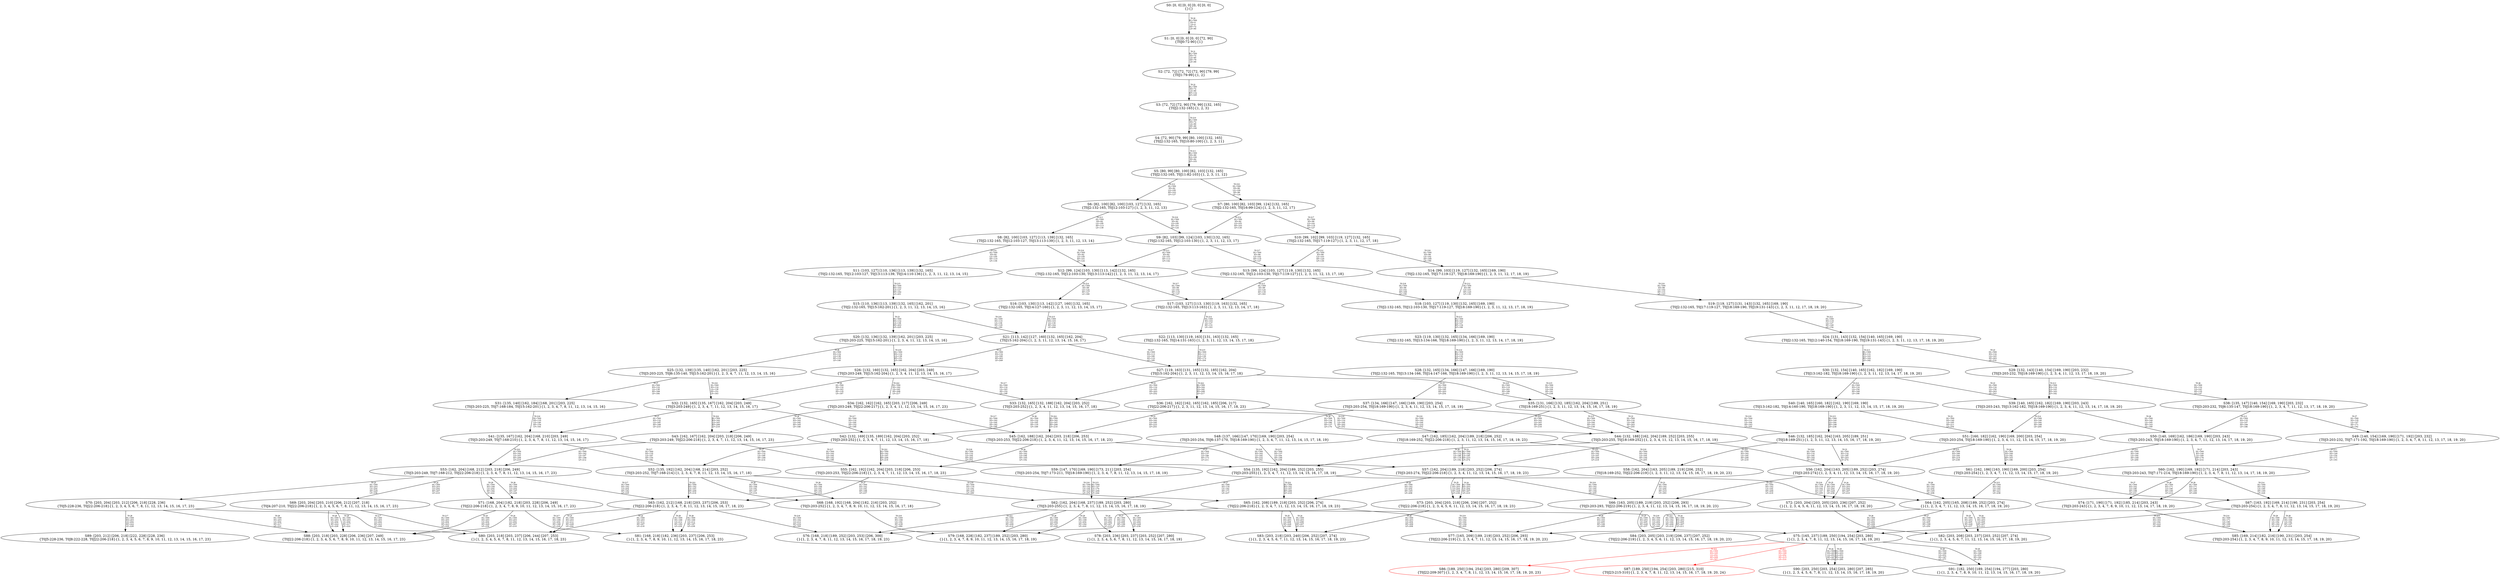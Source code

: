 digraph {
	S0[label="S0: [0, 0] [0, 0] [0, 0] [0, 0] \n{}{}"];
	S1[label="S1: [0, 0] [0, 0] [0, 0] [72, 90] \n{T0J0:72-90}{1}"];
	S2[label="S2: [72, 72] [72, 72] [72, 90] [79, 99] \n{T0J1:79-99}{1, 2}"];
	S3[label="S3: [72, 72] [72, 90] [79, 99] [132, 165] \n{T0J2:132-165}{1, 2, 3}"];
	S4[label="S4: [72, 90] [79, 99] [80, 100] [132, 165] \n{T0J2:132-165, T0J10:80-100}{1, 2, 3, 11}"];
	S5[label="S5: [80, 99] [80, 100] [82, 103] [132, 165] \n{T0J2:132-165, T0J11:82-103}{1, 2, 3, 11, 12}"];
	S6[label="S6: [82, 100] [82, 100] [103, 127] [132, 165] \n{T0J2:132-165, T0J12:103-127}{1, 2, 3, 11, 12, 13}"];
	S7[label="S7: [80, 100] [82, 103] [99, 124] [132, 165] \n{T0J2:132-165, T0J16:99-124}{1, 2, 3, 11, 12, 17}"];
	S8[label="S8: [82, 100] [103, 127] [113, 139] [132, 165] \n{T0J2:132-165, T0J12:103-127, T0J13:113-139}{1, 2, 3, 11, 12, 13, 14}"];
	S9[label="S9: [82, 103] [99, 124] [103, 130] [132, 165] \n{T0J2:132-165, T0J12:103-130}{1, 2, 3, 11, 12, 13, 17}"];
	S10[label="S10: [99, 102] [99, 103] [119, 127] [132, 165] \n{T0J2:132-165, T0J17:119-127}{1, 2, 3, 11, 12, 17, 18}"];
	S11[label="S11: [103, 127] [110, 136] [113, 139] [132, 165] \n{T0J2:132-165, T0J12:103-127, T0J13:113-139, T0J14:110-136}{1, 2, 3, 11, 12, 13, 14, 15}"];
	S12[label="S12: [99, 124] [103, 130] [113, 142] [132, 165] \n{T0J2:132-165, T0J12:103-130, T0J13:113-142}{1, 2, 3, 11, 12, 13, 14, 17}"];
	S13[label="S13: [99, 124] [103, 127] [119, 130] [132, 165] \n{T0J2:132-165, T0J12:103-130, T0J17:119-127}{1, 2, 3, 11, 12, 13, 17, 18}"];
	S14[label="S14: [99, 103] [119, 127] [132, 165] [169, 190] \n{T0J2:132-165, T0J17:119-127, T0J18:169-190}{1, 2, 3, 11, 12, 17, 18, 19}"];
	S15[label="S15: [110, 136] [113, 139] [132, 165] [162, 201] \n{T0J2:132-165, T0J15:162-201}{1, 2, 3, 11, 12, 13, 14, 15, 16}"];
	S16[label="S16: [103, 130] [113, 142] [127, 160] [132, 165] \n{T0J2:132-165, T0J14:127-160}{1, 2, 3, 11, 12, 13, 14, 15, 17}"];
	S17[label="S17: [103, 127] [113, 130] [119, 163] [132, 165] \n{T0J2:132-165, T0J13:113-163}{1, 2, 3, 11, 12, 13, 14, 17, 18}"];
	S18[label="S18: [103, 127] [119, 130] [132, 165] [169, 190] \n{T0J2:132-165, T0J12:103-130, T0J17:119-127, T0J18:169-190}{1, 2, 3, 11, 12, 13, 17, 18, 19}"];
	S19[label="S19: [119, 127] [131, 143] [132, 165] [169, 190] \n{T0J2:132-165, T0J17:119-127, T0J18:169-190, T0J19:131-143}{1, 2, 3, 11, 12, 17, 18, 19, 20}"];
	S20[label="S20: [132, 136] [132, 139] [162, 201] [203, 225] \n{T0J3:203-225, T0J15:162-201}{1, 2, 3, 4, 11, 12, 13, 14, 15, 16}"];
	S21[label="S21: [113, 142] [127, 160] [132, 165] [162, 204] \n{T0J15:162-204}{1, 2, 3, 11, 12, 13, 14, 15, 16, 17}"];
	S22[label="S22: [113, 130] [119, 163] [131, 163] [132, 165] \n{T0J2:132-165, T0J14:131-163}{1, 2, 3, 11, 12, 13, 14, 15, 17, 18}"];
	S23[label="S23: [119, 130] [132, 165] [134, 166] [169, 190] \n{T0J2:132-165, T0J13:134-166, T0J18:169-190}{1, 2, 3, 11, 12, 13, 14, 17, 18, 19}"];
	S24[label="S24: [131, 143] [132, 154] [140, 165] [169, 190] \n{T0J2:132-165, T0J12:140-154, T0J18:169-190, T0J19:131-143}{1, 2, 3, 11, 12, 13, 17, 18, 19, 20}"];
	S25[label="S25: [132, 139] [135, 140] [162, 201] [203, 225] \n{T0J3:203-225, T0J6:135-140, T0J15:162-201}{1, 2, 3, 4, 7, 11, 12, 13, 14, 15, 16}"];
	S26[label="S26: [132, 160] [132, 165] [162, 204] [203, 249] \n{T0J3:203-249, T0J15:162-204}{1, 2, 3, 4, 11, 12, 13, 14, 15, 16, 17}"];
	S27[label="S27: [119, 163] [131, 165] [132, 185] [162, 204] \n{T0J15:162-204}{1, 2, 3, 11, 12, 13, 14, 15, 16, 17, 18}"];
	S28[label="S28: [132, 165] [134, 166] [147, 166] [169, 190] \n{T0J2:132-165, T0J13:134-166, T0J14:147-166, T0J18:169-190}{1, 2, 3, 11, 12, 13, 14, 15, 17, 18, 19}"];
	S29[label="S29: [132, 143] [140, 154] [169, 190] [203, 232] \n{T0J3:203-232, T0J18:169-190}{1, 2, 3, 4, 11, 12, 13, 17, 18, 19, 20}"];
	S30[label="S30: [132, 154] [140, 165] [162, 182] [169, 190] \n{T0J13:162-182, T0J18:169-190}{1, 2, 3, 11, 12, 13, 14, 17, 18, 19, 20}"];
	S31[label="S31: [135, 140] [162, 184] [168, 201] [203, 225] \n{T0J3:203-225, T0J7:168-184, T0J15:162-201}{1, 2, 3, 4, 7, 8, 11, 12, 13, 14, 15, 16}"];
	S32[label="S32: [132, 165] [135, 167] [162, 204] [203, 249] \n{T0J3:203-249}{1, 2, 3, 4, 7, 11, 12, 13, 14, 15, 16, 17}"];
	S33[label="S33: [132, 165] [132, 188] [162, 204] [203, 252] \n{T0J3:203-252}{1, 2, 3, 4, 11, 12, 13, 14, 15, 16, 17, 18}"];
	S34[label="S34: [162, 162] [162, 165] [203, 217] [206, 249] \n{T0J3:203-249, T0J22:206-217}{1, 2, 3, 4, 11, 12, 13, 14, 15, 16, 17, 23}"];
	S35[label="S35: [131, 166] [132, 185] [162, 204] [189, 251] \n{T0J18:169-251}{1, 2, 3, 11, 12, 13, 14, 15, 16, 17, 18, 19}"];
	S36[label="S36: [162, 162] [162, 165] [162, 185] [206, 217] \n{T0J22:206-217}{1, 2, 3, 11, 12, 13, 14, 15, 16, 17, 18, 23}"];
	S37[label="S37: [134, 166] [147, 166] [169, 190] [203, 254] \n{T0J3:203-254, T0J18:169-190}{1, 2, 3, 4, 11, 12, 13, 14, 15, 17, 18, 19}"];
	S38[label="S38: [135, 147] [140, 154] [169, 190] [203, 232] \n{T0J3:203-232, T0J6:135-147, T0J18:169-190}{1, 2, 3, 4, 7, 11, 12, 13, 17, 18, 19, 20}"];
	S39[label="S39: [140, 165] [162, 182] [169, 190] [203, 243] \n{T0J3:203-243, T0J13:162-182, T0J18:169-190}{1, 2, 3, 4, 11, 12, 13, 14, 17, 18, 19, 20}"];
	S40[label="S40: [140, 165] [160, 182] [162, 190] [169, 190] \n{T0J13:162-182, T0J14:160-190, T0J18:169-190}{1, 2, 3, 11, 12, 13, 14, 15, 17, 18, 19, 20}"];
	S41[label="S41: [135, 167] [162, 204] [168, 210] [203, 249] \n{T0J3:203-249, T0J7:168-210}{1, 2, 3, 4, 7, 8, 11, 12, 13, 14, 15, 16, 17}"];
	S42[label="S42: [132, 169] [135, 189] [162, 204] [203, 252] \n{T0J3:203-252}{1, 2, 3, 4, 7, 11, 12, 13, 14, 15, 16, 17, 18}"];
	S43[label="S43: [162, 167] [162, 204] [203, 218] [206, 249] \n{T0J3:203-249, T0J22:206-218}{1, 2, 3, 4, 7, 11, 12, 13, 14, 15, 16, 17, 23}"];
	S44[label="S44: [132, 188] [162, 204] [189, 252] [203, 255] \n{T0J3:203-255, T0J18:169-252}{1, 2, 3, 4, 11, 12, 13, 14, 15, 16, 17, 18, 19}"];
	S45[label="S45: [162, 188] [162, 204] [203, 218] [206, 253] \n{T0J3:203-253, T0J22:206-218}{1, 2, 3, 4, 11, 12, 13, 14, 15, 16, 17, 18, 23}"];
	S46[label="S46: [132, 185] [162, 204] [163, 205] [189, 251] \n{T0J18:169-251}{1, 2, 3, 11, 12, 13, 14, 15, 16, 17, 18, 19, 20}"];
	S47[label="S47: [162, 185] [162, 204] [189, 218] [206, 252] \n{T0J18:169-252, T0J22:206-218}{1, 2, 3, 11, 12, 13, 14, 15, 16, 17, 18, 19, 23}"];
	S48[label="S48: [137, 166] [147, 170] [169, 190] [203, 254] \n{T0J3:203-254, T0J6:137-170, T0J18:169-190}{1, 2, 3, 4, 7, 11, 12, 13, 14, 15, 17, 18, 19}"];
	S49[label="S49: [140, 154] [169, 190] [171, 192] [203, 232] \n{T0J3:203-232, T0J7:171-192, T0J18:169-190}{1, 2, 3, 4, 7, 8, 11, 12, 13, 17, 18, 19, 20}"];
	S50[label="S50: [140, 169] [162, 186] [169, 190] [203, 243] \n{T0J3:203-243, T0J18:169-190}{1, 2, 3, 4, 7, 11, 12, 13, 14, 17, 18, 19, 20}"];
	S51[label="S51: [160, 182] [162, 190] [169, 200] [203, 254] \n{T0J3:203-254, T0J18:169-190}{1, 2, 3, 4, 11, 12, 13, 14, 15, 17, 18, 19, 20}"];
	S52[label="S52: [135, 192] [162, 204] [168, 214] [203, 252] \n{T0J3:203-252, T0J7:168-214}{1, 2, 3, 4, 7, 8, 11, 12, 13, 14, 15, 16, 17, 18}"];
	S53[label="S53: [162, 204] [168, 212] [203, 218] [206, 249] \n{T0J3:203-249, T0J7:168-212, T0J22:206-218}{1, 2, 3, 4, 7, 8, 11, 12, 13, 14, 15, 16, 17, 23}"];
	S54[label="S54: [135, 192] [162, 204] [189, 252] [203, 255] \n{T0J3:203-255}{1, 2, 3, 4, 7, 11, 12, 13, 14, 15, 16, 17, 18, 19}"];
	S55[label="S55: [162, 192] [162, 204] [203, 218] [206, 253] \n{T0J3:203-253, T0J22:206-218}{1, 2, 3, 4, 7, 11, 12, 13, 14, 15, 16, 17, 18, 23}"];
	S56[label="S56: [162, 204] [163, 205] [189, 252] [203, 274] \n{T0J3:203-274}{1, 2, 3, 4, 11, 12, 13, 14, 15, 16, 17, 18, 19, 20}"];
	S57[label="S57: [162, 204] [189, 218] [203, 252] [206, 274] \n{T0J3:203-274, T0J22:206-218}{1, 2, 3, 4, 11, 12, 13, 14, 15, 16, 17, 18, 19, 23}"];
	S58[label="S58: [162, 204] [163, 205] [189, 219] [206, 252] \n{T0J18:169-252, T0J22:206-219}{1, 2, 3, 11, 12, 13, 14, 15, 16, 17, 18, 19, 20, 23}"];
	S59[label="S59: [147, 170] [169, 190] [173, 211] [203, 254] \n{T0J3:203-254, T0J7:173-211, T0J18:169-190}{1, 2, 3, 4, 7, 8, 11, 12, 13, 14, 15, 17, 18, 19}"];
	S60[label="S60: [162, 190] [169, 192] [171, 214] [203, 243] \n{T0J3:203-243, T0J7:171-214, T0J18:169-190}{1, 2, 3, 4, 7, 8, 11, 12, 13, 14, 17, 18, 19, 20}"];
	S61[label="S61: [162, 186] [163, 190] [169, 200] [203, 254] \n{T0J3:203-254}{1, 2, 3, 4, 7, 11, 12, 13, 14, 15, 17, 18, 19, 20}"];
	S62[label="S62: [162, 204] [168, 237] [189, 252] [203, 280] \n{T0J3:203-255}{1, 2, 3, 4, 7, 8, 11, 12, 13, 14, 15, 16, 17, 18, 19}"];
	S63[label="S63: [162, 212] [168, 218] [203, 237] [206, 253] \n{T0J22:206-218}{1, 2, 3, 4, 7, 8, 11, 12, 13, 14, 15, 16, 17, 18, 23}"];
	S64[label="S64: [162, 205] [165, 208] [189, 252] [203, 274] \n{}{1, 2, 3, 4, 7, 11, 12, 13, 14, 15, 16, 17, 18, 19, 20}"];
	S65[label="S65: [162, 208] [189, 218] [203, 252] [206, 274] \n{T0J22:206-218}{1, 2, 3, 4, 7, 11, 12, 13, 14, 15, 16, 17, 18, 19, 23}"];
	S66[label="S66: [163, 205] [189, 219] [203, 252] [206, 293] \n{T0J3:203-293, T0J22:206-219}{1, 2, 3, 4, 11, 12, 13, 14, 15, 16, 17, 18, 19, 20, 23}"];
	S67[label="S67: [163, 192] [169, 214] [190, 231] [203, 254] \n{T0J3:203-254}{1, 2, 3, 4, 7, 8, 11, 12, 13, 14, 15, 17, 18, 19, 20}"];
	S68[label="S68: [168, 192] [168, 204] [182, 216] [203, 252] \n{T0J3:203-252}{1, 2, 3, 4, 7, 8, 9, 10, 11, 12, 13, 14, 15, 16, 17, 18}"];
	S69[label="S69: [203, 204] [203, 210] [206, 212] [207, 218] \n{T0J4:207-210, T0J22:206-218}{1, 2, 3, 4, 5, 6, 7, 8, 11, 12, 13, 14, 15, 16, 17, 23}"];
	S70[label="S70: [203, 204] [203, 212] [206, 218] [228, 236] \n{T0J5:228-236, T0J22:206-218}{1, 2, 3, 4, 5, 6, 7, 8, 11, 12, 13, 14, 15, 16, 17, 23}"];
	S71[label="S71: [168, 204] [182, 218] [203, 228] [206, 249] \n{T0J22:206-218}{1, 2, 3, 4, 7, 8, 9, 10, 11, 12, 13, 14, 15, 16, 17, 23}"];
	S72[label="S72: [203, 204] [203, 205] [203, 236] [207, 252] \n{}{1, 2, 3, 4, 5, 6, 11, 12, 13, 14, 15, 16, 17, 18, 19, 20}"];
	S73[label="S73: [203, 204] [203, 218] [206, 236] [207, 252] \n{T0J22:206-218}{1, 2, 3, 4, 5, 6, 11, 12, 13, 14, 15, 16, 17, 18, 19, 23}"];
	S74[label="S74: [171, 190] [171, 192] [185, 214] [203, 243] \n{T0J3:203-243}{1, 2, 3, 4, 7, 8, 9, 10, 11, 12, 13, 14, 17, 18, 19, 20}"];
	S75[label="S75: [165, 237] [189, 250] [194, 254] [203, 280] \n{}{1, 2, 3, 4, 7, 8, 11, 12, 13, 14, 15, 16, 17, 18, 19, 20}"];
	S76[label="S76: [168, 218] [189, 252] [203, 253] [206, 300] \n{}{1, 2, 3, 4, 7, 8, 11, 12, 13, 14, 15, 16, 17, 18, 19, 23}"];
	S77[label="S77: [165, 209] [189, 219] [203, 252] [206, 293] \n{T0J22:206-219}{1, 2, 3, 4, 7, 11, 12, 13, 14, 15, 16, 17, 18, 19, 20, 23}"];
	S78[label="S78: [203, 236] [203, 237] [203, 252] [207, 280] \n{}{1, 2, 3, 4, 5, 6, 7, 8, 11, 12, 13, 14, 15, 16, 17, 18, 19}"];
	S79[label="S79: [168, 228] [182, 237] [189, 252] [203, 280] \n{}{1, 2, 3, 4, 7, 8, 9, 10, 11, 12, 13, 14, 15, 16, 17, 18, 19}"];
	S80[label="S80: [203, 218] [203, 237] [206, 244] [207, 253] \n{}{1, 2, 3, 4, 5, 6, 7, 8, 11, 12, 13, 14, 15, 16, 17, 18, 23}"];
	S81[label="S81: [168, 218] [182, 236] [203, 237] [206, 253] \n{}{1, 2, 3, 4, 7, 8, 9, 10, 11, 12, 13, 14, 15, 16, 17, 18, 23}"];
	S82[label="S82: [203, 208] [203, 237] [203, 252] [207, 274] \n{}{1, 2, 3, 4, 5, 6, 7, 11, 12, 13, 14, 15, 16, 17, 18, 19, 20}"];
	S83[label="S83: [203, 218] [203, 240] [206, 252] [207, 274] \n{}{1, 2, 3, 4, 5, 6, 7, 11, 12, 13, 14, 15, 16, 17, 18, 19, 23}"];
	S84[label="S84: [203, 205] [203, 219] [206, 237] [207, 252] \n{T0J22:206-219}{1, 2, 3, 4, 5, 6, 11, 12, 13, 14, 15, 16, 17, 18, 19, 20, 23}"];
	S85[label="S85: [169, 214] [182, 216] [190, 231] [203, 254] \n{T0J3:203-254}{1, 2, 3, 4, 7, 8, 9, 10, 11, 12, 13, 14, 15, 17, 18, 19, 20}"];
	S86[label="S86: [189, 250] [194, 254] [203, 280] [209, 307] \n{T0J22:209-307}{1, 2, 3, 4, 7, 8, 11, 12, 13, 14, 15, 16, 17, 18, 19, 20, 23}"];
	S87[label="S87: [189, 250] [194, 254] [203, 280] [215, 310] \n{T0J23:215-310}{1, 2, 3, 4, 7, 8, 11, 12, 13, 14, 15, 16, 17, 18, 19, 20, 24}"];
	S88[label="S88: [203, 218] [203, 228] [206, 236] [207, 249] \n{T0J22:206-218}{1, 2, 3, 4, 5, 6, 7, 8, 9, 10, 11, 12, 13, 14, 15, 16, 17, 23}"];
	S89[label="S89: [203, 212] [206, 218] [222, 228] [228, 236] \n{T0J5:228-236, T0J8:222-228, T0J22:206-218}{1, 2, 3, 4, 5, 6, 7, 8, 9, 10, 11, 12, 13, 14, 15, 16, 17, 23}"];
	S90[label="S90: [203, 250] [203, 254] [203, 280] [207, 285] \n{}{1, 2, 3, 4, 5, 6, 7, 8, 11, 12, 13, 14, 15, 16, 17, 18, 19, 20}"];
	S91[label="S91: [182, 250] [189, 254] [194, 277] [203, 280] \n{}{1, 2, 3, 4, 7, 8, 9, 10, 11, 12, 13, 14, 15, 16, 17, 18, 19, 20}"];
	S0 -> S1[label="T0 J0\nDL=300\nES=0\nLS=0\nEF=72\nLF=90",fontsize=8];
	S1 -> S2[label="T0 J1\nDL=300\nES=72\nLS=90\nEF=79\nLF=99",fontsize=8];
	S2 -> S3[label="T0 J2\nDL=300\nES=72\nLS=90\nEF=132\nLF=165",fontsize=8];
	S3 -> S4[label="T0 J10\nDL=300\nES=72\nLS=90\nEF=80\nLF=100",fontsize=8];
	S4 -> S5[label="T0 J11\nDL=300\nES=80\nLS=100\nEF=82\nLF=103",fontsize=8];
	S5 -> S6[label="T0 J12\nDL=300\nES=82\nLS=100\nEF=103\nLF=127",fontsize=8];
	S5 -> S7[label="T0 J16\nDL=300\nES=80\nLS=100\nEF=99\nLF=124",fontsize=8];
	S6 -> S8[label="T0 J13\nDL=300\nES=82\nLS=100\nEF=113\nLF=139",fontsize=8];
	S6 -> S9[label="T0 J16\nDL=300\nES=82\nLS=100\nEF=101\nLF=124",fontsize=8];
	S7 -> S9[label="T0 J12\nDL=300\nES=82\nLS=103\nEF=103\nLF=130",fontsize=8];
	S7 -> S10[label="T0 J17\nDL=300\nES=99\nLS=102\nEF=119\nLF=127",fontsize=8];
	S8 -> S11[label="T0 J14\nDL=300\nES=82\nLS=100\nEF=110\nLF=136",fontsize=8];
	S8 -> S12[label="T0 J16\nDL=300\nES=82\nLS=100\nEF=101\nLF=124",fontsize=8];
	S9 -> S12[label="T0 J13\nDL=300\nES=82\nLS=103\nEF=113\nLF=142",fontsize=8];
	S9 -> S13[label="T0 J17\nDL=300\nES=99\nLS=102\nEF=119\nLF=127",fontsize=8];
	S10 -> S13[label="T0 J12\nDL=300\nES=99\nLS=103\nEF=120\nLF=130",fontsize=8];
	S10 -> S14[label="T0 J18\nDL=300\nES=99\nLS=102\nEF=169\nLF=190",fontsize=8];
	S11 -> S15[label="T0 J15\nDL=300\nES=103\nLS=127\nEF=162\nLF=201",fontsize=8];
	S12 -> S16[label="T0 J14\nDL=300\nES=99\nLS=124\nEF=127\nLF=160",fontsize=8];
	S12 -> S17[label="T0 J17\nDL=300\nES=99\nLS=102\nEF=119\nLF=127",fontsize=8];
	S13 -> S17[label="T0 J13\nDL=300\nES=99\nLS=124\nEF=130\nLF=163",fontsize=8];
	S13 -> S18[label="T0 J18\nDL=300\nES=99\nLS=102\nEF=169\nLF=190",fontsize=8];
	S14 -> S18[label="T0 J12\nDL=300\nES=99\nLS=103\nEF=120\nLF=130",fontsize=8];
	S14 -> S19[label="T0 J19\nDL=300\nES=99\nLS=102\nEF=131\nLF=143",fontsize=8];
	S15 -> S20[label="T0 J3\nDL=300\nES=132\nLS=136\nEF=203\nLF=225",fontsize=8];
	S15 -> S21[label="T0 J16\nDL=300\nES=110\nLS=136\nEF=129\nLF=160",fontsize=8];
	S16 -> S21[label="T0 J15\nDL=300\nES=103\nLS=130\nEF=162\nLF=204",fontsize=8];
	S17 -> S22[label="T0 J14\nDL=300\nES=103\nLS=127\nEF=131\nLF=163",fontsize=8];
	S18 -> S23[label="T0 J13\nDL=300\nES=103\nLS=127\nEF=134\nLF=166",fontsize=8];
	S19 -> S24[label="T0 J12\nDL=300\nES=119\nLS=127\nEF=140\nLF=154",fontsize=8];
	S20 -> S25[label="T0 J6\nDL=300\nES=132\nLS=136\nEF=135\nLF=140",fontsize=8];
	S20 -> S26[label="T0 J16\nDL=300\nES=132\nLS=136\nEF=151\nLF=160",fontsize=8];
	S21 -> S26[label="T0 J3\nDL=300\nES=132\nLS=160\nEF=203\nLF=249",fontsize=8];
	S21 -> S27[label="T0 J17\nDL=300\nES=113\nLS=160\nEF=133\nLF=185",fontsize=8];
	S22 -> S27[label="T0 J15\nDL=300\nES=113\nLS=130\nEF=172\nLF=204",fontsize=8];
	S23 -> S28[label="T0 J14\nDL=300\nES=119\nLS=130\nEF=147\nLF=166",fontsize=8];
	S24 -> S29[label="T0 J3\nDL=300\nES=132\nLS=143\nEF=203\nLF=232",fontsize=8];
	S24 -> S30[label="T0 J13\nDL=300\nES=131\nLS=143\nEF=162\nLF=182",fontsize=8];
	S25 -> S31[label="T0 J7\nDL=300\nES=132\nLS=139\nEF=168\nLF=184",fontsize=8];
	S25 -> S32[label="T0 J16\nDL=300\nES=132\nLS=139\nEF=151\nLF=163",fontsize=8];
	S26 -> S32[label="T0 J6\nDL=300\nES=132\nLS=163\nEF=135\nLF=167",fontsize=8];
	S26 -> S33[label="T0 J17\nDL=300\nES=132\nLS=163\nEF=152\nLF=188",fontsize=8];
	S26 -> S34[label="T0 J22\nDL=300\nES=162\nLS=162\nEF=206\nLF=217",fontsize=8];
	S27 -> S33[label="T0 J3\nDL=300\nES=132\nLS=163\nEF=203\nLF=252",fontsize=8];
	S27 -> S35[label="T0 J18\nDL=300\nES=119\nLS=163\nEF=189\nLF=251",fontsize=8];
	S27 -> S36[label="T0 J22\nDL=300\nES=162\nLS=162\nEF=206\nLF=217",fontsize=8];
	S28 -> S37[label="T0 J3\nDL=300\nES=132\nLS=165\nEF=203\nLF=254",fontsize=8];
	S28 -> S35[label="T0 J15\nDL=300\nES=132\nLS=164\nEF=191\nLF=238",fontsize=8];
	S29 -> S38[label="T0 J6\nDL=300\nES=132\nLS=143\nEF=135\nLF=147",fontsize=8];
	S29 -> S39[label="T0 J13\nDL=300\nES=132\nLS=143\nEF=163\nLF=182",fontsize=8];
	S30 -> S39[label="T0 J3\nDL=300\nES=132\nLS=154\nEF=203\nLF=243",fontsize=8];
	S30 -> S40[label="T0 J14\nDL=300\nES=132\nLS=154\nEF=160\nLF=190",fontsize=8];
	S31 -> S41[label="T0 J16\nDL=300\nES=135\nLS=140\nEF=154\nLF=164",fontsize=8];
	S32 -> S41[label="T0 J7\nDL=300\nES=132\nLS=165\nEF=168\nLF=210",fontsize=8];
	S32 -> S42[label="T0 J17\nDL=300\nES=132\nLS=164\nEF=152\nLF=189",fontsize=8];
	S32 -> S43[label="T0 J22\nDL=300\nES=162\nLS=163\nEF=206\nLF=218",fontsize=8];
	S33 -> S42[label="T0 J6\nDL=300\nES=132\nLS=165\nEF=135\nLF=169",fontsize=8];
	S33 -> S44[label="T0 J18\nDL=300\nES=132\nLS=164\nEF=202\nLF=252",fontsize=8];
	S33 -> S45[label="T0 J22\nDL=300\nES=162\nLS=163\nEF=206\nLF=218",fontsize=8];
	S34 -> S43[label="T0 J6\nDL=300\nES=162\nLS=164\nEF=165\nLF=168",fontsize=8];
	S34 -> S45[label="T0 J17\nDL=300\nES=162\nLS=164\nEF=182\nLF=189",fontsize=8];
	S35 -> S44[label="T0 J3\nDL=300\nES=132\nLS=166\nEF=203\nLF=255",fontsize=8];
	S35 -> S46[label="T0 J19\nDL=300\nES=131\nLS=164\nEF=163\nLF=205",fontsize=8];
	S35 -> S47[label="T0 J22\nDL=300\nES=162\nLS=163\nEF=206\nLF=218",fontsize=8];
	S36 -> S45[label="T0 J3\nDL=300\nES=162\nLS=164\nEF=233\nLF=253",fontsize=8];
	S36 -> S47[label="T0 J18\nDL=300\nES=162\nLS=164\nEF=232\nLF=252",fontsize=8];
	S37 -> S48[label="T0 J6\nDL=300\nES=134\nLS=166\nEF=137\nLF=170",fontsize=8];
	S37 -> S44[label="T0 J15\nDL=300\nES=134\nLS=164\nEF=193\nLF=238",fontsize=8];
	S38 -> S49[label="T0 J7\nDL=300\nES=135\nLS=147\nEF=171\nLF=192",fontsize=8];
	S38 -> S50[label="T0 J13\nDL=300\nES=135\nLS=147\nEF=166\nLF=186",fontsize=8];
	S39 -> S50[label="T0 J6\nDL=300\nES=140\nLS=165\nEF=143\nLF=169",fontsize=8];
	S39 -> S51[label="T0 J14\nDL=300\nES=140\nLS=164\nEF=168\nLF=200",fontsize=8];
	S40 -> S51[label="T0 J3\nDL=300\nES=140\nLS=165\nEF=211\nLF=254",fontsize=8];
	S40 -> S46[label="T0 J15\nDL=300\nES=140\nLS=164\nEF=199\nLF=238",fontsize=8];
	S41 -> S52[label="T0 J17\nDL=300\nES=135\nLS=167\nEF=155\nLF=192",fontsize=8];
	S41 -> S53[label="T0 J22\nDL=300\nES=162\nLS=163\nEF=206\nLF=218",fontsize=8];
	S42 -> S52[label="T0 J7\nDL=300\nES=132\nLS=169\nEF=168\nLF=214",fontsize=8];
	S42 -> S54[label="T0 J18\nDL=300\nES=132\nLS=164\nEF=202\nLF=252",fontsize=8];
	S42 -> S55[label="T0 J22\nDL=300\nES=162\nLS=163\nEF=206\nLF=218",fontsize=8];
	S43 -> S53[label="T0 J7\nDL=300\nES=162\nLS=167\nEF=198\nLF=212",fontsize=8];
	S43 -> S55[label="T0 J17\nDL=300\nES=162\nLS=164\nEF=182\nLF=189",fontsize=8];
	S44 -> S54[label="T0 J6\nDL=300\nES=132\nLS=188\nEF=135\nLF=192",fontsize=8];
	S44 -> S56[label="T0 J19\nDL=300\nES=132\nLS=164\nEF=164\nLF=205",fontsize=8];
	S44 -> S57[label="T0 J22\nDL=300\nES=162\nLS=163\nEF=206\nLF=218",fontsize=8];
	S45 -> S55[label="T0 J6\nDL=300\nES=162\nLS=188\nEF=165\nLF=192",fontsize=8];
	S45 -> S57[label="T0 J18\nDL=300\nES=162\nLS=164\nEF=232\nLF=252",fontsize=8];
	S46 -> S56[label="T0 J3\nDL=300\nES=132\nLS=185\nEF=203\nLF=274",fontsize=8];
	S46 -> S58[label="T0 J22\nDL=300\nES=162\nLS=164\nEF=206\nLF=219",fontsize=8];
	S47 -> S57[label="T0 J3\nDL=300\nES=162\nLS=185\nEF=233\nLF=274",fontsize=8];
	S47 -> S58[label="T0 J19\nDL=300\nES=162\nLS=164\nEF=194\nLF=205",fontsize=8];
	S48 -> S59[label="T0 J7\nDL=300\nES=137\nLS=166\nEF=173\nLF=211",fontsize=8];
	S48 -> S54[label="T0 J15\nDL=300\nES=137\nLS=164\nEF=196\nLF=238",fontsize=8];
	S49 -> S60[label="T0 J13\nDL=300\nES=140\nLS=154\nEF=171\nLF=193",fontsize=8];
	S50 -> S60[label="T0 J7\nDL=300\nES=140\nLS=169\nEF=176\nLF=214",fontsize=8];
	S50 -> S61[label="T0 J14\nDL=300\nES=140\nLS=164\nEF=168\nLF=200",fontsize=8];
	S51 -> S61[label="T0 J6\nDL=300\nES=160\nLS=182\nEF=163\nLF=186",fontsize=8];
	S51 -> S56[label="T0 J15\nDL=300\nES=160\nLS=164\nEF=219\nLF=238",fontsize=8];
	S52 -> S68[label="T0 J8\nDL=300\nES=168\nLS=192\nEF=187\nLF=216",fontsize=8];
	S52 -> S68[label="T0 J9\nDL=300\nES=168\nLS=192\nEF=182\nLF=210",fontsize=8];
	S52 -> S62[label="T0 J18\nDL=300\nES=135\nLS=192\nEF=205\nLF=280",fontsize=8];
	S52 -> S63[label="T0 J22\nDL=300\nES=162\nLS=163\nEF=206\nLF=218",fontsize=8];
	S53 -> S69[label="T0 J4\nDL=300\nES=203\nLS=204\nEF=207\nLF=210",fontsize=8];
	S53 -> S70[label="T0 J5\nDL=300\nES=203\nLS=204\nEF=228\nLF=236",fontsize=8];
	S53 -> S71[label="T0 J8\nDL=300\nES=168\nLS=204\nEF=187\nLF=228",fontsize=8];
	S53 -> S71[label="T0 J9\nDL=300\nES=168\nLS=204\nEF=182\nLF=222",fontsize=8];
	S53 -> S63[label="T0 J17\nDL=300\nES=162\nLS=204\nEF=182\nLF=229",fontsize=8];
	S54 -> S62[label="T0 J7\nDL=300\nES=135\nLS=192\nEF=171\nLF=237",fontsize=8];
	S54 -> S64[label="T0 J19\nDL=300\nES=135\nLS=164\nEF=167\nLF=205",fontsize=8];
	S54 -> S65[label="T0 J22\nDL=300\nES=162\nLS=163\nEF=206\nLF=218",fontsize=8];
	S55 -> S63[label="T0 J7\nDL=300\nES=162\nLS=192\nEF=198\nLF=237",fontsize=8];
	S55 -> S65[label="T0 J18\nDL=300\nES=162\nLS=164\nEF=232\nLF=252",fontsize=8];
	S56 -> S72[label="T0 J4\nDL=300\nES=203\nLS=204\nEF=207\nLF=210",fontsize=8];
	S56 -> S72[label="T0 J5\nDL=300\nES=203\nLS=204\nEF=228\nLF=236",fontsize=8];
	S56 -> S64[label="T0 J6\nDL=300\nES=162\nLS=204\nEF=165\nLF=208",fontsize=8];
	S56 -> S66[label="T0 J22\nDL=300\nES=162\nLS=164\nEF=206\nLF=219",fontsize=8];
	S57 -> S73[label="T0 J4\nDL=300\nES=203\nLS=204\nEF=207\nLF=210",fontsize=8];
	S57 -> S73[label="T0 J5\nDL=300\nES=203\nLS=204\nEF=228\nLF=236",fontsize=8];
	S57 -> S65[label="T0 J6\nDL=300\nES=162\nLS=204\nEF=165\nLF=208",fontsize=8];
	S57 -> S66[label="T0 J19\nDL=300\nES=162\nLS=164\nEF=194\nLF=205",fontsize=8];
	S58 -> S66[label="T0 J3\nDL=300\nES=162\nLS=204\nEF=233\nLF=293",fontsize=8];
	S59 -> S62[label="T0 J15\nDL=300\nES=147\nLS=170\nEF=206\nLF=244",fontsize=8];
	S60 -> S74[label="T0 J8\nDL=300\nES=171\nLS=190\nEF=190\nLF=214",fontsize=8];
	S60 -> S74[label="T0 J9\nDL=300\nES=171\nLS=190\nEF=185\nLF=208",fontsize=8];
	S60 -> S67[label="T0 J14\nDL=300\nES=162\nLS=190\nEF=190\nLF=226",fontsize=8];
	S61 -> S67[label="T0 J7\nDL=300\nES=162\nLS=186\nEF=198\nLF=231",fontsize=8];
	S61 -> S64[label="T0 J15\nDL=300\nES=162\nLS=164\nEF=221\nLF=238",fontsize=8];
	S62 -> S78[label="T0 J4\nDL=300\nES=203\nLS=204\nEF=207\nLF=210",fontsize=8];
	S62 -> S78[label="T0 J5\nDL=300\nES=203\nLS=204\nEF=228\nLF=236",fontsize=8];
	S62 -> S79[label="T0 J8\nDL=300\nES=168\nLS=204\nEF=187\nLF=228",fontsize=8];
	S62 -> S79[label="T0 J9\nDL=300\nES=168\nLS=204\nEF=182\nLF=222",fontsize=8];
	S62 -> S75[label="T0 J19\nDL=300\nES=162\nLS=204\nEF=194\nLF=245",fontsize=8];
	S62 -> S76[label="T0 J22\nDL=300\nES=162\nLS=163\nEF=206\nLF=218",fontsize=8];
	S63 -> S80[label="T0 J4\nDL=300\nES=203\nLS=212\nEF=207\nLF=218",fontsize=8];
	S63 -> S80[label="T0 J5\nDL=300\nES=203\nLS=212\nEF=228\nLF=244",fontsize=8];
	S63 -> S81[label="T0 J8\nDL=300\nES=168\nLS=212\nEF=187\nLF=236",fontsize=8];
	S63 -> S81[label="T0 J9\nDL=300\nES=168\nLS=212\nEF=182\nLF=230",fontsize=8];
	S63 -> S76[label="T0 J18\nDL=300\nES=162\nLS=212\nEF=232\nLF=300",fontsize=8];
	S64 -> S82[label="T0 J4\nDL=300\nES=203\nLS=205\nEF=207\nLF=211",fontsize=8];
	S64 -> S82[label="T0 J5\nDL=300\nES=203\nLS=205\nEF=228\nLF=237",fontsize=8];
	S64 -> S75[label="T0 J7\nDL=300\nES=162\nLS=205\nEF=198\nLF=250",fontsize=8];
	S64 -> S77[label="T0 J22\nDL=300\nES=162\nLS=164\nEF=206\nLF=219",fontsize=8];
	S65 -> S83[label="T0 J4\nDL=300\nES=203\nLS=208\nEF=207\nLF=214",fontsize=8];
	S65 -> S83[label="T0 J5\nDL=300\nES=203\nLS=208\nEF=228\nLF=240",fontsize=8];
	S65 -> S76[label="T0 J7\nDL=300\nES=162\nLS=208\nEF=198\nLF=253",fontsize=8];
	S65 -> S77[label="T0 J19\nDL=300\nES=162\nLS=164\nEF=194\nLF=205",fontsize=8];
	S66 -> S84[label="T0 J4\nDL=300\nES=203\nLS=205\nEF=207\nLF=211",fontsize=8];
	S66 -> S84[label="T0 J5\nDL=300\nES=203\nLS=205\nEF=228\nLF=237",fontsize=8];
	S66 -> S77[label="T0 J6\nDL=300\nES=163\nLS=205\nEF=166\nLF=209",fontsize=8];
	S67 -> S85[label="T0 J8\nDL=300\nES=168\nLS=192\nEF=187\nLF=216",fontsize=8];
	S67 -> S85[label="T0 J9\nDL=300\nES=168\nLS=192\nEF=182\nLF=210",fontsize=8];
	S67 -> S75[label="T0 J15\nDL=300\nES=163\nLS=192\nEF=222\nLF=266",fontsize=8];
	S68 -> S79[label="T0 J18\nDL=300\nES=168\nLS=192\nEF=238\nLF=280",fontsize=8];
	S69 -> S88[label="T0 J8\nDL=300\nES=203\nLS=204\nEF=222\nLF=228",fontsize=8];
	S69 -> S88[label="T0 J9\nDL=300\nES=203\nLS=204\nEF=217\nLF=222",fontsize=8];
	S69 -> S80[label="T0 J17\nDL=300\nES=203\nLS=204\nEF=223\nLF=229",fontsize=8];
	S70 -> S89[label="T0 J8\nDL=300\nES=203\nLS=204\nEF=222\nLF=228",fontsize=8];
	S70 -> S88[label="T0 J9\nDL=300\nES=203\nLS=204\nEF=217\nLF=222",fontsize=8];
	S70 -> S80[label="T0 J17\nDL=300\nES=203\nLS=204\nEF=223\nLF=229",fontsize=8];
	S71 -> S88[label="T0 J4\nDL=300\nES=203\nLS=204\nEF=207\nLF=210",fontsize=8];
	S71 -> S88[label="T0 J5\nDL=300\nES=203\nLS=204\nEF=228\nLF=236",fontsize=8];
	S71 -> S81[label="T0 J17\nDL=300\nES=168\nLS=204\nEF=188\nLF=229",fontsize=8];
	S72 -> S82[label="T0 J6\nDL=300\nES=203\nLS=204\nEF=206\nLF=208",fontsize=8];
	S73 -> S83[label="T0 J6\nDL=300\nES=203\nLS=204\nEF=206\nLF=208",fontsize=8];
	S74 -> S85[label="T0 J14\nDL=300\nES=171\nLS=190\nEF=199\nLF=226",fontsize=8];
	S75 -> S90[label="T0 J4\nDL=300\nES=203\nLS=253\nEF=207\nLF=259",fontsize=8];
	S75 -> S90[label="T0 J5\nDL=300\nES=203\nLS=253\nEF=228\nLF=285",fontsize=8];
	S75 -> S91[label="T0 J8\nDL=300\nES=168\nLS=253\nEF=187\nLF=277",fontsize=8];
	S75 -> S91[label="T0 J9\nDL=300\nES=168\nLS=253\nEF=182\nLF=271",fontsize=8];
	S75 -> S86[label="T0 J22\nDL=300\nES=165\nLS=252\nEF=209\nLF=307",color=Red,fontcolor=Red,fontsize=8];
S86[color=Red];
	S75 -> S87[label="T0 J23\nDL=300\nES=169\nLS=252\nEF=215\nLF=310",color=Red,fontcolor=Red,fontsize=8];
S87[color=Red];
}
